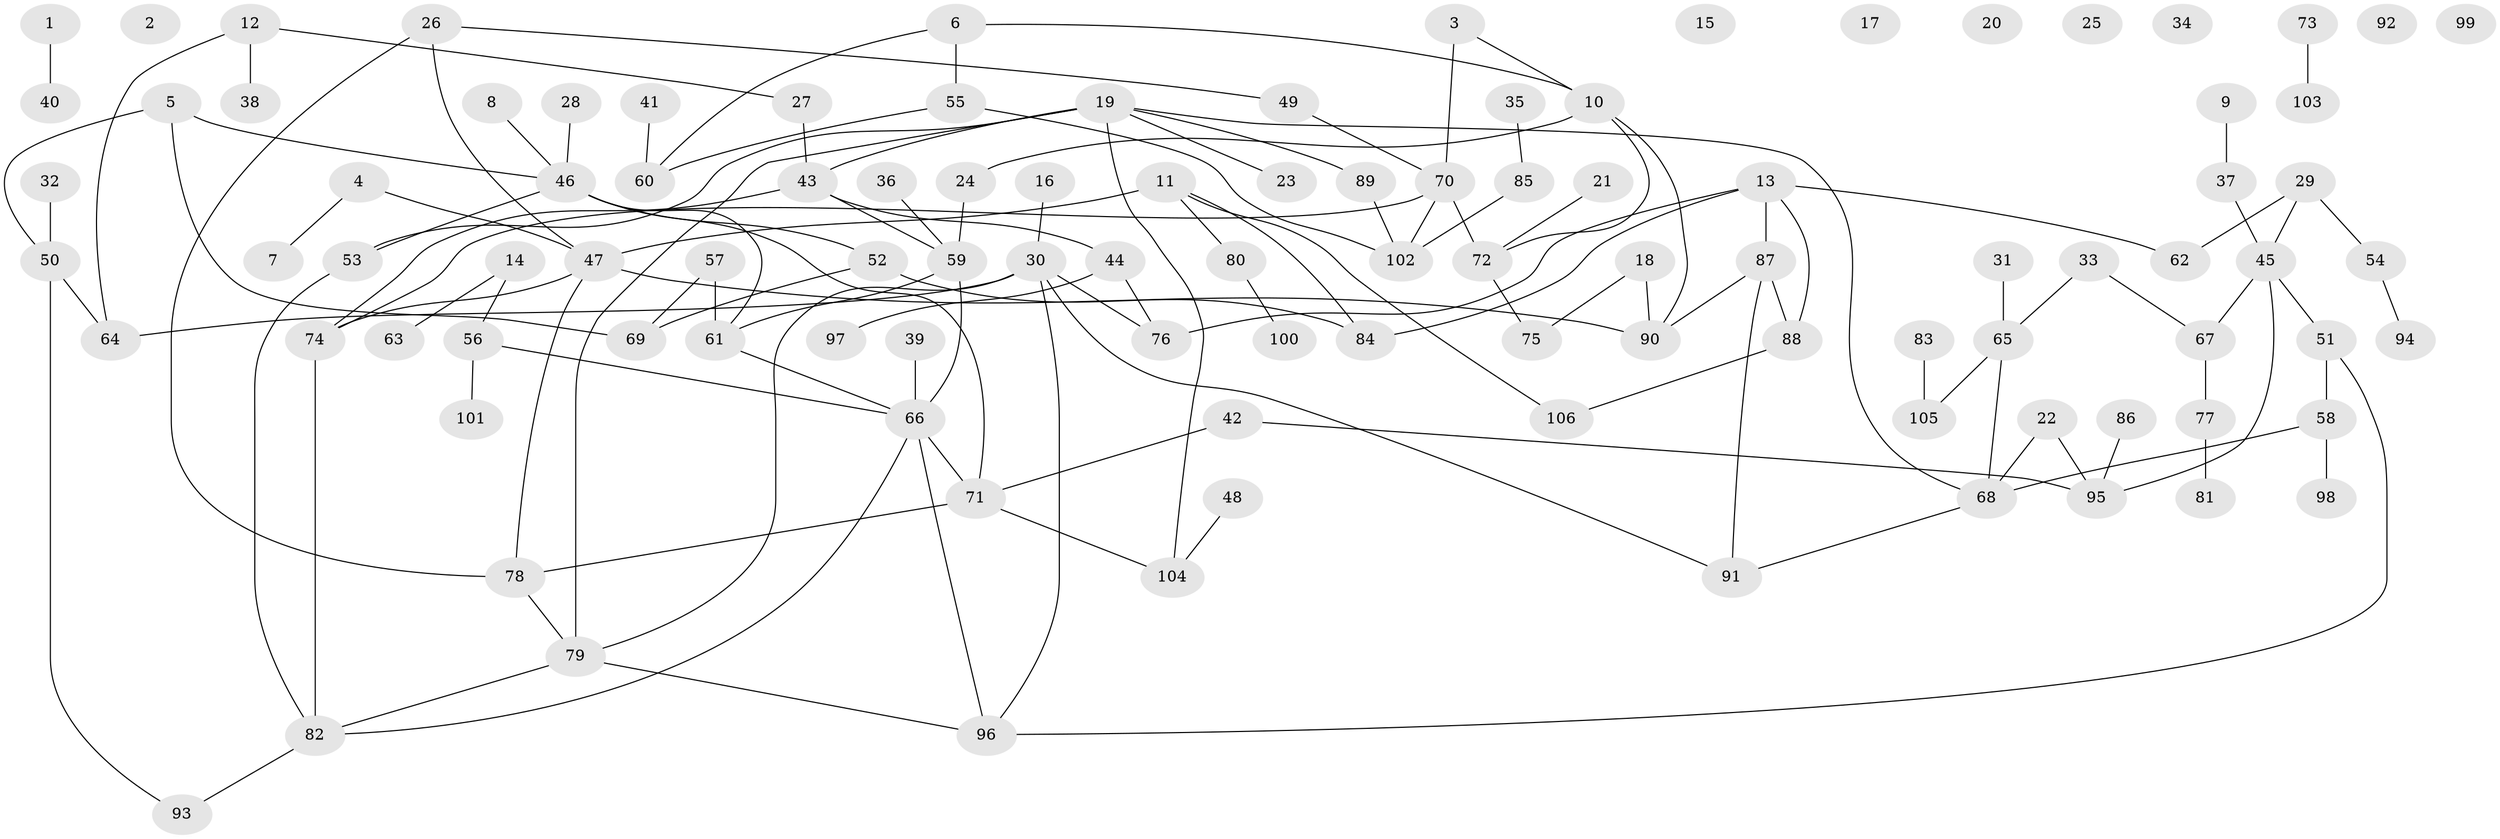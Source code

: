 // coarse degree distribution, {2: 0.18181818181818182, 9: 0.045454545454545456, 3: 0.09090909090909091, 5: 0.09090909090909091, 4: 0.09090909090909091, 1: 0.22727272727272727, 6: 0.13636363636363635, 7: 0.09090909090909091, 8: 0.045454545454545456}
// Generated by graph-tools (version 1.1) at 2025/35/03/04/25 23:35:56]
// undirected, 106 vertices, 133 edges
graph export_dot {
  node [color=gray90,style=filled];
  1;
  2;
  3;
  4;
  5;
  6;
  7;
  8;
  9;
  10;
  11;
  12;
  13;
  14;
  15;
  16;
  17;
  18;
  19;
  20;
  21;
  22;
  23;
  24;
  25;
  26;
  27;
  28;
  29;
  30;
  31;
  32;
  33;
  34;
  35;
  36;
  37;
  38;
  39;
  40;
  41;
  42;
  43;
  44;
  45;
  46;
  47;
  48;
  49;
  50;
  51;
  52;
  53;
  54;
  55;
  56;
  57;
  58;
  59;
  60;
  61;
  62;
  63;
  64;
  65;
  66;
  67;
  68;
  69;
  70;
  71;
  72;
  73;
  74;
  75;
  76;
  77;
  78;
  79;
  80;
  81;
  82;
  83;
  84;
  85;
  86;
  87;
  88;
  89;
  90;
  91;
  92;
  93;
  94;
  95;
  96;
  97;
  98;
  99;
  100;
  101;
  102;
  103;
  104;
  105;
  106;
  1 -- 40;
  3 -- 10;
  3 -- 70;
  4 -- 7;
  4 -- 47;
  5 -- 46;
  5 -- 50;
  5 -- 69;
  6 -- 10;
  6 -- 55;
  6 -- 60;
  8 -- 46;
  9 -- 37;
  10 -- 24;
  10 -- 72;
  10 -- 90;
  11 -- 47;
  11 -- 80;
  11 -- 84;
  11 -- 106;
  12 -- 27;
  12 -- 38;
  12 -- 64;
  13 -- 62;
  13 -- 76;
  13 -- 84;
  13 -- 87;
  13 -- 88;
  14 -- 56;
  14 -- 63;
  16 -- 30;
  18 -- 75;
  18 -- 90;
  19 -- 23;
  19 -- 43;
  19 -- 53;
  19 -- 68;
  19 -- 79;
  19 -- 89;
  19 -- 104;
  21 -- 72;
  22 -- 68;
  22 -- 95;
  24 -- 59;
  26 -- 47;
  26 -- 49;
  26 -- 78;
  27 -- 43;
  28 -- 46;
  29 -- 45;
  29 -- 54;
  29 -- 62;
  30 -- 64;
  30 -- 76;
  30 -- 79;
  30 -- 91;
  30 -- 96;
  31 -- 65;
  32 -- 50;
  33 -- 65;
  33 -- 67;
  35 -- 85;
  36 -- 59;
  37 -- 45;
  39 -- 66;
  41 -- 60;
  42 -- 71;
  42 -- 95;
  43 -- 44;
  43 -- 59;
  43 -- 74;
  44 -- 76;
  44 -- 97;
  45 -- 51;
  45 -- 67;
  45 -- 95;
  46 -- 52;
  46 -- 53;
  46 -- 61;
  46 -- 71;
  47 -- 74;
  47 -- 78;
  47 -- 90;
  48 -- 104;
  49 -- 70;
  50 -- 64;
  50 -- 93;
  51 -- 58;
  51 -- 96;
  52 -- 69;
  52 -- 84;
  53 -- 82;
  54 -- 94;
  55 -- 60;
  55 -- 102;
  56 -- 66;
  56 -- 101;
  57 -- 61;
  57 -- 69;
  58 -- 68;
  58 -- 98;
  59 -- 61;
  59 -- 66;
  61 -- 66;
  65 -- 68;
  65 -- 105;
  66 -- 71;
  66 -- 82;
  66 -- 96;
  67 -- 77;
  68 -- 91;
  70 -- 72;
  70 -- 74;
  70 -- 102;
  71 -- 78;
  71 -- 104;
  72 -- 75;
  73 -- 103;
  74 -- 82;
  77 -- 81;
  78 -- 79;
  79 -- 82;
  79 -- 96;
  80 -- 100;
  82 -- 93;
  83 -- 105;
  85 -- 102;
  86 -- 95;
  87 -- 88;
  87 -- 90;
  87 -- 91;
  88 -- 106;
  89 -- 102;
}
